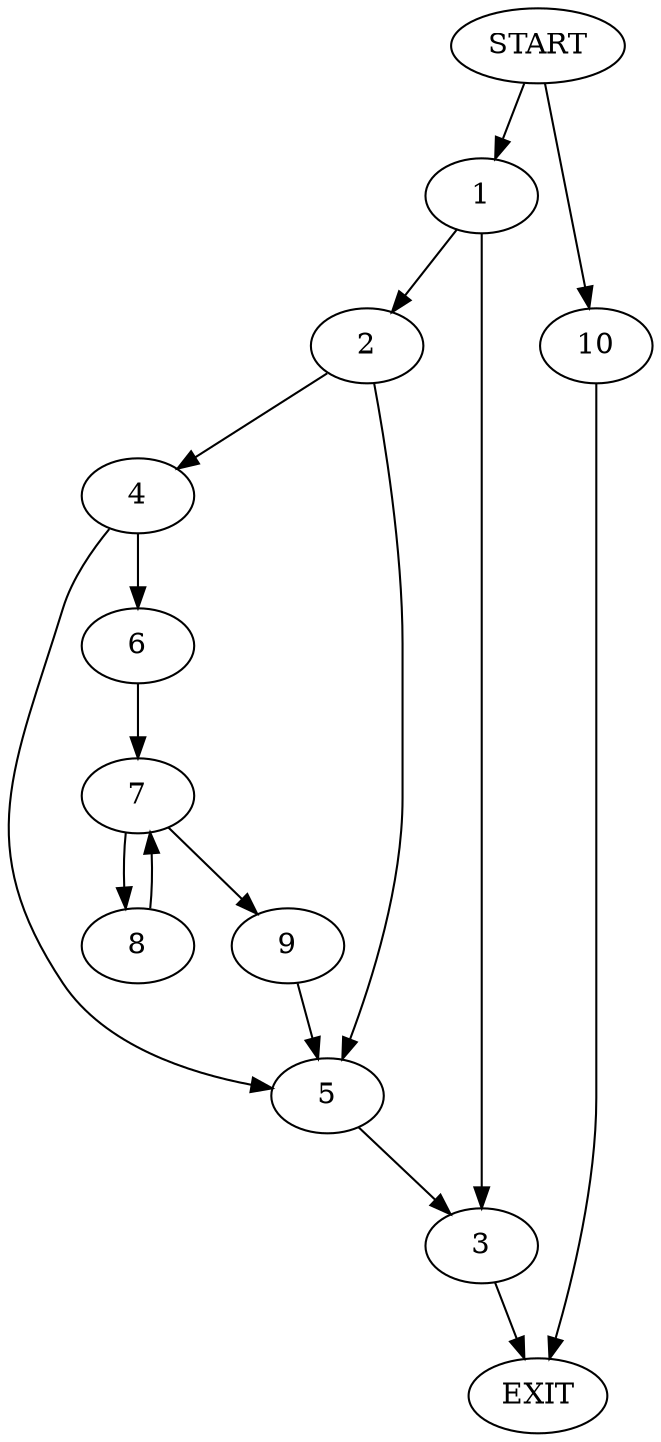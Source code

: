digraph {
0 [label="START"]
11 [label="EXIT"]
0 -> 1
1 -> 2
1 -> 3
2 -> 4
2 -> 5
3 -> 11
5 -> 3
4 -> 6
4 -> 5
6 -> 7
7 -> 8
7 -> 9
8 -> 7
9 -> 5
0 -> 10
10 -> 11
}
